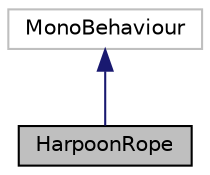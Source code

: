 digraph "HarpoonRope"
{
 // LATEX_PDF_SIZE
  edge [fontname="Helvetica",fontsize="10",labelfontname="Helvetica",labelfontsize="10"];
  node [fontname="Helvetica",fontsize="10",shape=record];
  Node1 [label="HarpoonRope",height=0.2,width=0.4,color="black", fillcolor="grey75", style="filled", fontcolor="black",tooltip="This Class is used to stretch the Rope @Author Andrei Dziubenka @Date 11.11.2020."];
  Node2 -> Node1 [dir="back",color="midnightblue",fontsize="10",style="solid",fontname="Helvetica"];
  Node2 [label="MonoBehaviour",height=0.2,width=0.4,color="grey75", fillcolor="white", style="filled",tooltip=" "];
}

